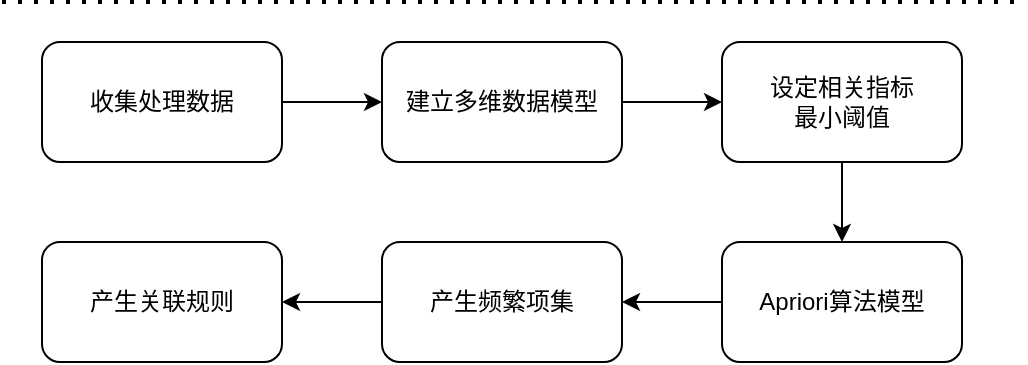 <mxfile version="23.0.2" type="github">
  <diagram name="第 1 页" id="6-bEHgfwx0eAmBaELJCI">
    <mxGraphModel dx="957" dy="426" grid="1" gridSize="10" guides="1" tooltips="1" connect="1" arrows="1" fold="1" page="1" pageScale="1" pageWidth="827" pageHeight="1169" math="0" shadow="0">
      <root>
        <mxCell id="0" />
        <mxCell id="1" parent="0" />
        <mxCell id="pHW7-AKz1EQ5Zwm-FlqG-1" value="收集处理数据" style="rounded=1;whiteSpace=wrap;html=1;" vertex="1" parent="1">
          <mxGeometry x="100" y="200" width="120" height="60" as="geometry" />
        </mxCell>
        <mxCell id="pHW7-AKz1EQ5Zwm-FlqG-2" value="产生频繁项集" style="rounded=1;whiteSpace=wrap;html=1;" vertex="1" parent="1">
          <mxGeometry x="270" y="300" width="120" height="60" as="geometry" />
        </mxCell>
        <mxCell id="pHW7-AKz1EQ5Zwm-FlqG-3" value="建立多维数据模型" style="rounded=1;whiteSpace=wrap;html=1;" vertex="1" parent="1">
          <mxGeometry x="270" y="200" width="120" height="60" as="geometry" />
        </mxCell>
        <mxCell id="pHW7-AKz1EQ5Zwm-FlqG-5" value="设定相关指标&lt;br&gt;最小阈值" style="rounded=1;whiteSpace=wrap;html=1;" vertex="1" parent="1">
          <mxGeometry x="440" y="200" width="120" height="60" as="geometry" />
        </mxCell>
        <mxCell id="pHW7-AKz1EQ5Zwm-FlqG-6" value="产生关联规则" style="rounded=1;whiteSpace=wrap;html=1;" vertex="1" parent="1">
          <mxGeometry x="100" y="300" width="120" height="60" as="geometry" />
        </mxCell>
        <mxCell id="pHW7-AKz1EQ5Zwm-FlqG-7" value="Apriori算法模型" style="rounded=1;whiteSpace=wrap;html=1;" vertex="1" parent="1">
          <mxGeometry x="440" y="300" width="120" height="60" as="geometry" />
        </mxCell>
        <mxCell id="pHW7-AKz1EQ5Zwm-FlqG-8" value="" style="endArrow=classic;html=1;rounded=0;exitX=1;exitY=0.5;exitDx=0;exitDy=0;entryX=0;entryY=0.5;entryDx=0;entryDy=0;" edge="1" parent="1" source="pHW7-AKz1EQ5Zwm-FlqG-1" target="pHW7-AKz1EQ5Zwm-FlqG-3">
          <mxGeometry width="50" height="50" relative="1" as="geometry">
            <mxPoint x="280" y="180" as="sourcePoint" />
            <mxPoint x="330" y="130" as="targetPoint" />
          </mxGeometry>
        </mxCell>
        <mxCell id="pHW7-AKz1EQ5Zwm-FlqG-9" value="" style="endArrow=classic;html=1;rounded=0;exitX=1;exitY=0.5;exitDx=0;exitDy=0;entryX=0;entryY=0.5;entryDx=0;entryDy=0;" edge="1" parent="1" source="pHW7-AKz1EQ5Zwm-FlqG-3" target="pHW7-AKz1EQ5Zwm-FlqG-5">
          <mxGeometry width="50" height="50" relative="1" as="geometry">
            <mxPoint x="230" y="240" as="sourcePoint" />
            <mxPoint x="310" y="240" as="targetPoint" />
          </mxGeometry>
        </mxCell>
        <mxCell id="pHW7-AKz1EQ5Zwm-FlqG-10" value="" style="endArrow=classic;html=1;rounded=0;exitX=0.5;exitY=1;exitDx=0;exitDy=0;entryX=0.5;entryY=0;entryDx=0;entryDy=0;" edge="1" parent="1" source="pHW7-AKz1EQ5Zwm-FlqG-5" target="pHW7-AKz1EQ5Zwm-FlqG-7">
          <mxGeometry width="50" height="50" relative="1" as="geometry">
            <mxPoint x="430" y="240" as="sourcePoint" />
            <mxPoint x="520" y="250" as="targetPoint" />
          </mxGeometry>
        </mxCell>
        <mxCell id="pHW7-AKz1EQ5Zwm-FlqG-11" value="" style="endArrow=classic;html=1;rounded=0;exitX=0;exitY=0.5;exitDx=0;exitDy=0;entryX=1;entryY=0.5;entryDx=0;entryDy=0;" edge="1" parent="1" source="pHW7-AKz1EQ5Zwm-FlqG-7" target="pHW7-AKz1EQ5Zwm-FlqG-2">
          <mxGeometry width="50" height="50" relative="1" as="geometry">
            <mxPoint x="440" y="250" as="sourcePoint" />
            <mxPoint x="530" y="260" as="targetPoint" />
          </mxGeometry>
        </mxCell>
        <mxCell id="pHW7-AKz1EQ5Zwm-FlqG-12" value="" style="endArrow=classic;html=1;rounded=0;exitX=0;exitY=0.5;exitDx=0;exitDy=0;entryX=1;entryY=0.5;entryDx=0;entryDy=0;" edge="1" parent="1" source="pHW7-AKz1EQ5Zwm-FlqG-2" target="pHW7-AKz1EQ5Zwm-FlqG-6">
          <mxGeometry width="50" height="50" relative="1" as="geometry">
            <mxPoint x="230" y="290" as="sourcePoint" />
            <mxPoint x="320" y="300" as="targetPoint" />
          </mxGeometry>
        </mxCell>
        <mxCell id="pHW7-AKz1EQ5Zwm-FlqG-13" value="" style="endArrow=none;dashed=1;html=1;dashPattern=1 3;strokeWidth=2;rounded=0;" edge="1" parent="1">
          <mxGeometry width="50" height="50" relative="1" as="geometry">
            <mxPoint x="80" y="180" as="sourcePoint" />
            <mxPoint x="590" y="180" as="targetPoint" />
          </mxGeometry>
        </mxCell>
      </root>
    </mxGraphModel>
  </diagram>
</mxfile>
